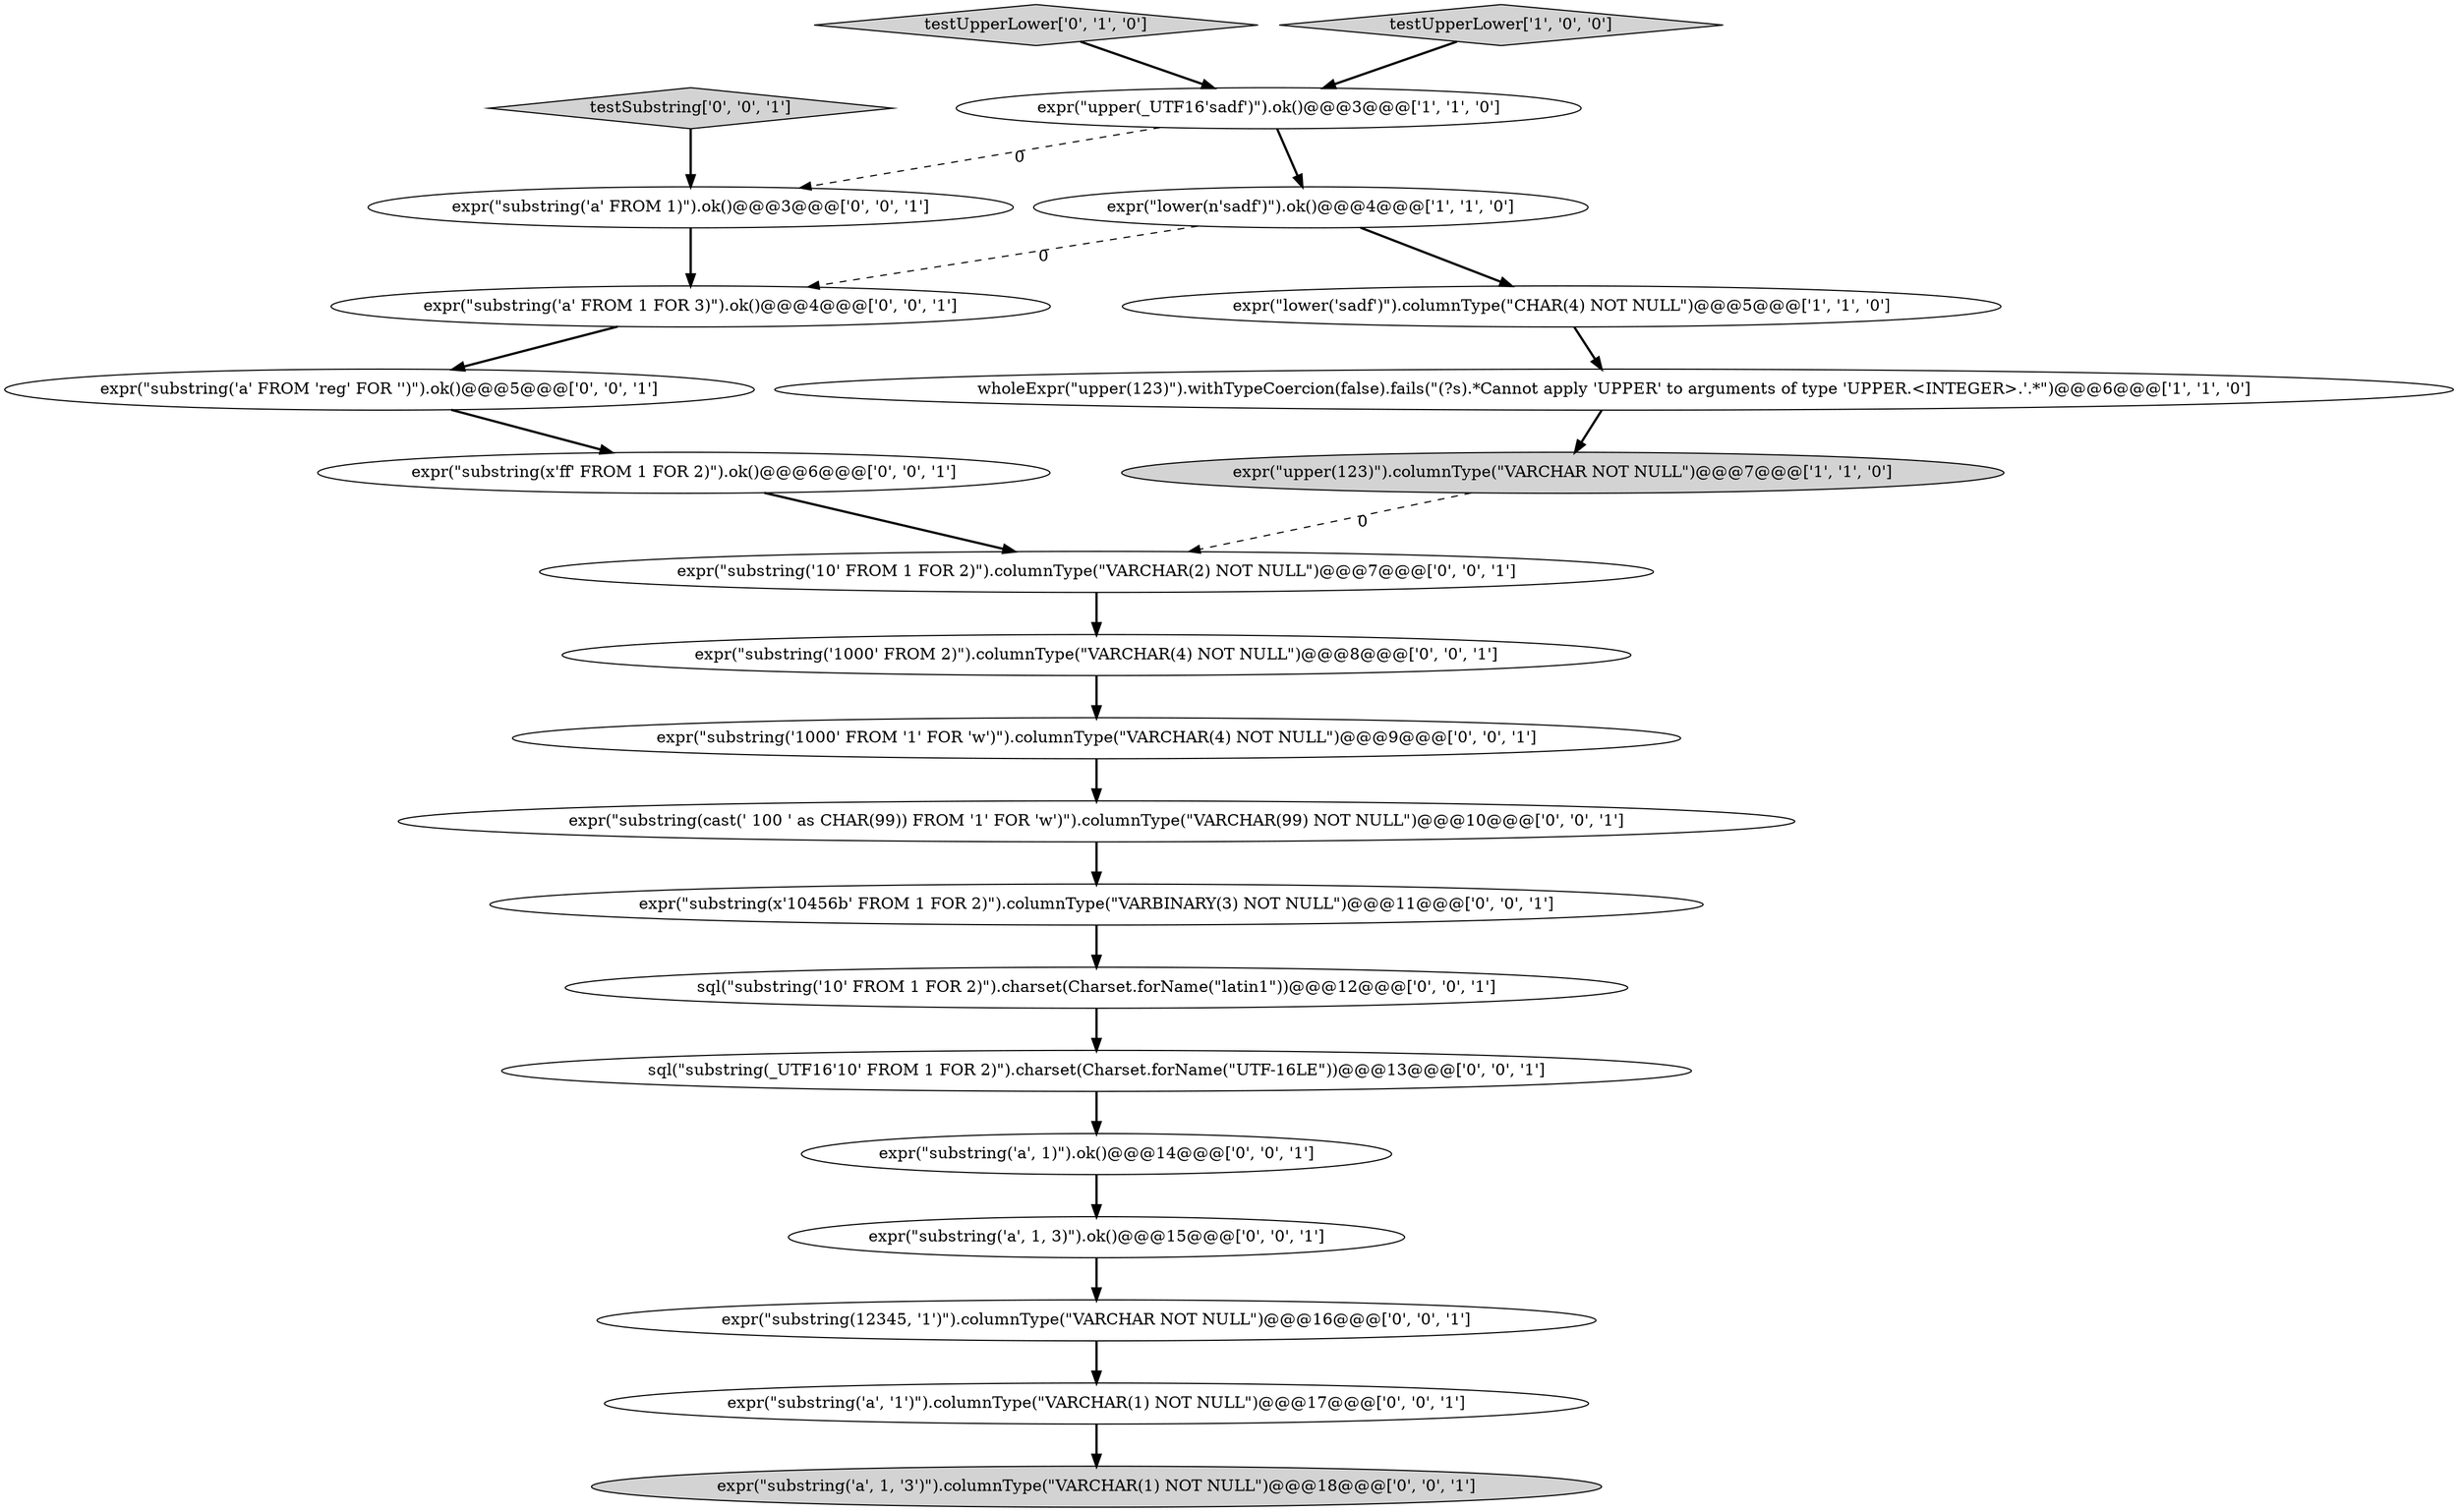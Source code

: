 digraph {
20 [style = filled, label = "expr(\"substring('10' FROM 1 FOR 2)\").columnType(\"VARCHAR(2) NOT NULL\")@@@7@@@['0', '0', '1']", fillcolor = white, shape = ellipse image = "AAA0AAABBB3BBB"];
17 [style = filled, label = "sql(\"substring('10' FROM 1 FOR 2)\").charset(Charset.forName(\"latin1\"))@@@12@@@['0', '0', '1']", fillcolor = white, shape = ellipse image = "AAA0AAABBB3BBB"];
3 [style = filled, label = "wholeExpr(\"upper(123)\").withTypeCoercion(false).fails(\"(?s).*Cannot apply 'UPPER' to arguments of type 'UPPER.<INTEGER>.'.*\")@@@6@@@['1', '1', '0']", fillcolor = white, shape = ellipse image = "AAA0AAABBB1BBB"];
8 [style = filled, label = "testSubstring['0', '0', '1']", fillcolor = lightgray, shape = diamond image = "AAA0AAABBB3BBB"];
2 [style = filled, label = "expr(\"lower('sadf')\").columnType(\"CHAR(4) NOT NULL\")@@@5@@@['1', '1', '0']", fillcolor = white, shape = ellipse image = "AAA0AAABBB1BBB"];
16 [style = filled, label = "expr(\"substring('1000' FROM '1' FOR 'w')\").columnType(\"VARCHAR(4) NOT NULL\")@@@9@@@['0', '0', '1']", fillcolor = white, shape = ellipse image = "AAA0AAABBB3BBB"];
7 [style = filled, label = "expr(\"substring('a', 1)\").ok()@@@14@@@['0', '0', '1']", fillcolor = white, shape = ellipse image = "AAA0AAABBB3BBB"];
14 [style = filled, label = "expr(\"substring(cast(' 100 ' as CHAR(99)) FROM '1' FOR 'w')\").columnType(\"VARCHAR(99) NOT NULL\")@@@10@@@['0', '0', '1']", fillcolor = white, shape = ellipse image = "AAA0AAABBB3BBB"];
5 [style = filled, label = "expr(\"lower(n'sadf')\").ok()@@@4@@@['1', '1', '0']", fillcolor = white, shape = ellipse image = "AAA0AAABBB1BBB"];
12 [style = filled, label = "expr(\"substring(x'ff' FROM 1 FOR 2)\").ok()@@@6@@@['0', '0', '1']", fillcolor = white, shape = ellipse image = "AAA0AAABBB3BBB"];
10 [style = filled, label = "expr(\"substring('a' FROM 'reg' FOR '\')\").ok()@@@5@@@['0', '0', '1']", fillcolor = white, shape = ellipse image = "AAA0AAABBB3BBB"];
9 [style = filled, label = "expr(\"substring(x'10456b' FROM 1 FOR 2)\").columnType(\"VARBINARY(3) NOT NULL\")@@@11@@@['0', '0', '1']", fillcolor = white, shape = ellipse image = "AAA0AAABBB3BBB"];
13 [style = filled, label = "expr(\"substring('a', 1, 3)\").ok()@@@15@@@['0', '0', '1']", fillcolor = white, shape = ellipse image = "AAA0AAABBB3BBB"];
19 [style = filled, label = "expr(\"substring('a' FROM 1 FOR 3)\").ok()@@@4@@@['0', '0', '1']", fillcolor = white, shape = ellipse image = "AAA0AAABBB3BBB"];
11 [style = filled, label = "sql(\"substring(_UTF16'10' FROM 1 FOR 2)\").charset(Charset.forName(\"UTF-16LE\"))@@@13@@@['0', '0', '1']", fillcolor = white, shape = ellipse image = "AAA0AAABBB3BBB"];
15 [style = filled, label = "expr(\"substring(12345, '1')\").columnType(\"VARCHAR NOT NULL\")@@@16@@@['0', '0', '1']", fillcolor = white, shape = ellipse image = "AAA0AAABBB3BBB"];
6 [style = filled, label = "testUpperLower['0', '1', '0']", fillcolor = lightgray, shape = diamond image = "AAA0AAABBB2BBB"];
18 [style = filled, label = "expr(\"substring('a', '1')\").columnType(\"VARCHAR(1) NOT NULL\")@@@17@@@['0', '0', '1']", fillcolor = white, shape = ellipse image = "AAA0AAABBB3BBB"];
21 [style = filled, label = "expr(\"substring('a', 1, '3')\").columnType(\"VARCHAR(1) NOT NULL\")@@@18@@@['0', '0', '1']", fillcolor = lightgray, shape = ellipse image = "AAA0AAABBB3BBB"];
0 [style = filled, label = "expr(\"upper(_UTF16'sadf')\").ok()@@@3@@@['1', '1', '0']", fillcolor = white, shape = ellipse image = "AAA0AAABBB1BBB"];
1 [style = filled, label = "expr(\"upper(123)\").columnType(\"VARCHAR NOT NULL\")@@@7@@@['1', '1', '0']", fillcolor = lightgray, shape = ellipse image = "AAA0AAABBB1BBB"];
22 [style = filled, label = "expr(\"substring('a' FROM 1)\").ok()@@@3@@@['0', '0', '1']", fillcolor = white, shape = ellipse image = "AAA0AAABBB3BBB"];
23 [style = filled, label = "expr(\"substring('1000' FROM 2)\").columnType(\"VARCHAR(4) NOT NULL\")@@@8@@@['0', '0', '1']", fillcolor = white, shape = ellipse image = "AAA0AAABBB3BBB"];
4 [style = filled, label = "testUpperLower['1', '0', '0']", fillcolor = lightgray, shape = diamond image = "AAA0AAABBB1BBB"];
7->13 [style = bold, label=""];
23->16 [style = bold, label=""];
3->1 [style = bold, label=""];
22->19 [style = bold, label=""];
2->3 [style = bold, label=""];
12->20 [style = bold, label=""];
19->10 [style = bold, label=""];
9->17 [style = bold, label=""];
6->0 [style = bold, label=""];
15->18 [style = bold, label=""];
0->22 [style = dashed, label="0"];
4->0 [style = bold, label=""];
8->22 [style = bold, label=""];
1->20 [style = dashed, label="0"];
5->2 [style = bold, label=""];
20->23 [style = bold, label=""];
10->12 [style = bold, label=""];
16->14 [style = bold, label=""];
14->9 [style = bold, label=""];
13->15 [style = bold, label=""];
18->21 [style = bold, label=""];
5->19 [style = dashed, label="0"];
11->7 [style = bold, label=""];
0->5 [style = bold, label=""];
17->11 [style = bold, label=""];
}
